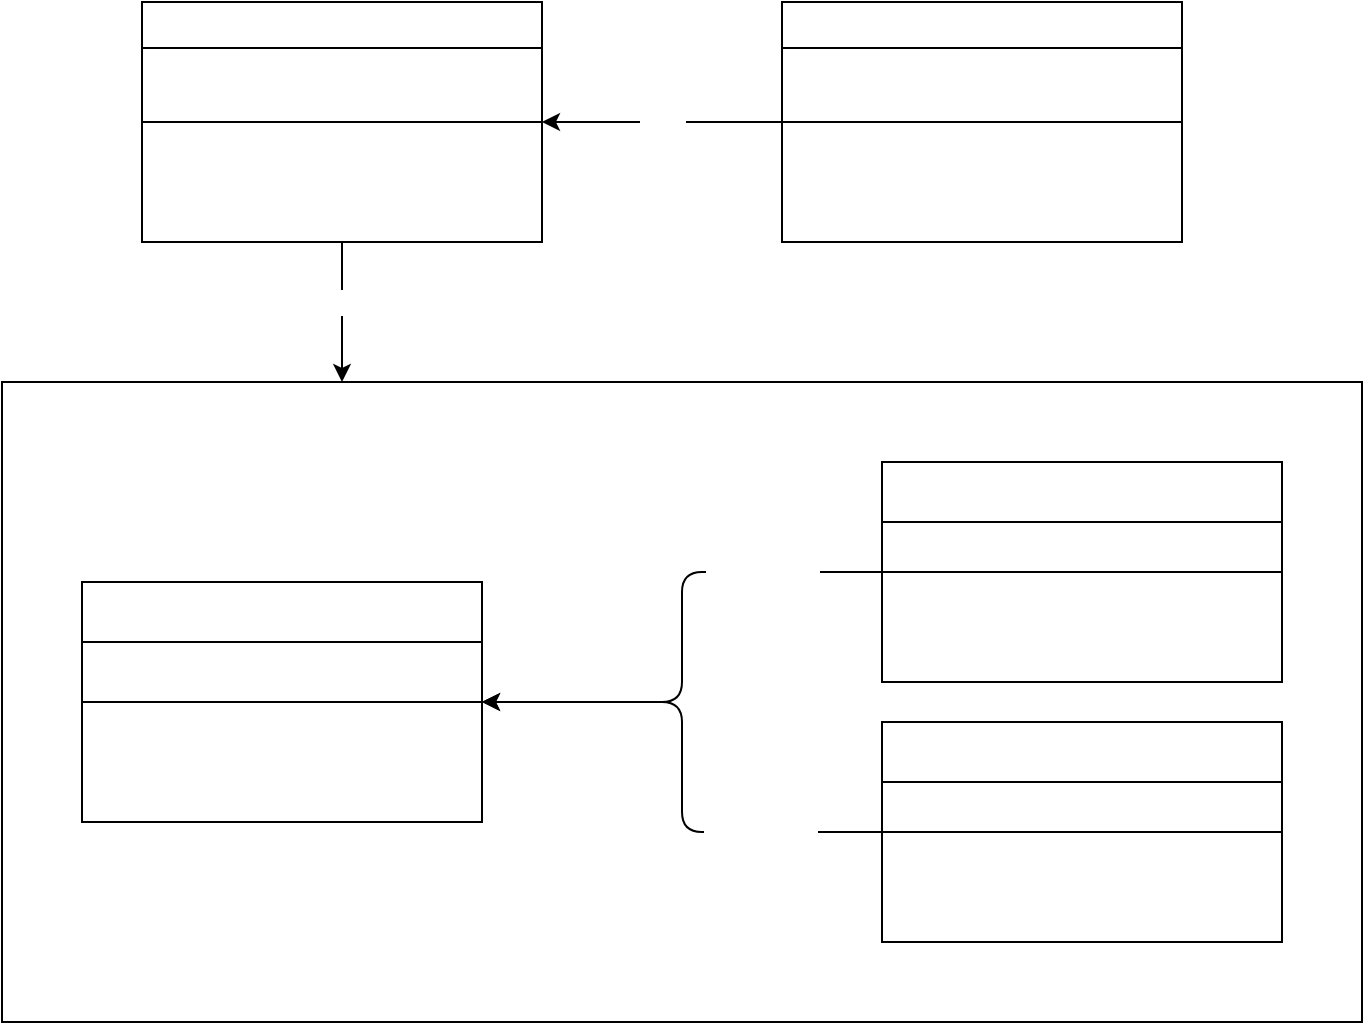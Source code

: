<mxfile>
    <diagram id="d39FdUi9SgSwldMhHh4e" name="Page-1">
        <mxGraphModel dx="1179" dy="662" grid="0" gridSize="10" guides="1" tooltips="1" connect="1" arrows="1" fold="1" page="1" pageScale="1" pageWidth="850" pageHeight="1100" background="none" math="0" shadow="0">
            <root>
                <mxCell id="0"/>
                <mxCell id="1" parent="0"/>
                <mxCell id="5" value="" style="group;fontColor=#FFFFFF;" vertex="1" connectable="0" parent="1">
                    <mxGeometry x="450" y="50" width="200" height="120" as="geometry"/>
                </mxCell>
                <mxCell id="2" value="Main" style="swimlane;whiteSpace=wrap;html=1;fontColor=#FFFFFF;" vertex="1" parent="5">
                    <mxGeometry width="200" height="120" as="geometry"/>
                </mxCell>
                <mxCell id="3" value="main()" style="text;html=1;align=center;verticalAlign=middle;resizable=0;points=[];autosize=1;strokeColor=none;fillColor=none;fontColor=#FFFFFF;" vertex="1" parent="2">
                    <mxGeometry x="10" y="70" width="60" height="30" as="geometry"/>
                </mxCell>
                <mxCell id="4" value="" style="endArrow=none;html=1;entryX=1;entryY=0.5;entryDx=0;entryDy=0;exitX=0;exitY=0.5;exitDx=0;exitDy=0;fontColor=#FFFFFF;" edge="1" parent="5" source="2" target="2">
                    <mxGeometry width="50" height="50" relative="1" as="geometry">
                        <mxPoint x="-120" y="230" as="sourcePoint"/>
                        <mxPoint x="-70" y="180" as="targetPoint"/>
                    </mxGeometry>
                </mxCell>
                <mxCell id="6" value="" style="group;fontColor=#FFFFFF;" vertex="1" connectable="0" parent="1">
                    <mxGeometry x="130" y="50" width="200" height="120" as="geometry"/>
                </mxCell>
                <mxCell id="7" value="DataExtractionMethodFactory" style="swimlane;whiteSpace=wrap;html=1;fontColor=#FFFFFF;" vertex="1" parent="6">
                    <mxGeometry width="200" height="120" as="geometry"/>
                </mxCell>
                <mxCell id="8" value="getDataExtractionMethod()" style="text;html=1;align=center;verticalAlign=middle;resizable=0;points=[];autosize=1;strokeColor=none;fillColor=none;fontColor=#FFFFFF;" vertex="1" parent="7">
                    <mxGeometry y="70" width="170" height="30" as="geometry"/>
                </mxCell>
                <mxCell id="9" value="" style="endArrow=none;html=1;entryX=1;entryY=0.5;entryDx=0;entryDy=0;exitX=0;exitY=0.5;exitDx=0;exitDy=0;fontColor=#FFFFFF;" edge="1" parent="6" source="7" target="7">
                    <mxGeometry width="50" height="50" relative="1" as="geometry">
                        <mxPoint x="-120" y="230" as="sourcePoint"/>
                        <mxPoint x="-70" y="180" as="targetPoint"/>
                    </mxGeometry>
                </mxCell>
                <mxCell id="11" style="edgeStyle=none;html=1;exitX=0;exitY=0.5;exitDx=0;exitDy=0;entryX=1;entryY=0.5;entryDx=0;entryDy=0;fontColor=#FFFFFF;" edge="1" parent="1" source="2" target="7">
                    <mxGeometry relative="1" as="geometry"/>
                </mxCell>
                <mxCell id="12" value="asks" style="edgeLabel;html=1;align=center;verticalAlign=middle;resizable=0;points=[];fontColor=#FFFFFF;" vertex="1" connectable="0" parent="11">
                    <mxGeometry x="0.32" relative="1" as="geometry">
                        <mxPoint x="19" as="offset"/>
                    </mxGeometry>
                </mxCell>
                <mxCell id="29" style="edgeStyle=none;html=1;exitX=0.5;exitY=1;exitDx=0;exitDy=0;entryX=0.25;entryY=0;entryDx=0;entryDy=0;fontColor=#FFFFFF;" edge="1" parent="1" source="7" target="10">
                    <mxGeometry relative="1" as="geometry"/>
                </mxCell>
                <mxCell id="30" value="creates&lt;br&gt;" style="edgeLabel;html=1;align=center;verticalAlign=middle;resizable=0;points=[];fontColor=#FFFFFF;" vertex="1" connectable="0" parent="29">
                    <mxGeometry x="0.48" y="-1" relative="1" as="geometry">
                        <mxPoint x="1" y="-22" as="offset"/>
                    </mxGeometry>
                </mxCell>
                <mxCell id="31" value="" style="group;fontColor=#FFFFFF;" vertex="1" connectable="0" parent="1">
                    <mxGeometry x="60" y="240" width="680" height="320" as="geometry"/>
                </mxCell>
                <mxCell id="10" value="" style="rounded=0;whiteSpace=wrap;html=1;fillColor=none;fontColor=#FFFFFF;" vertex="1" parent="31">
                    <mxGeometry width="680" height="320" as="geometry"/>
                </mxCell>
                <mxCell id="13" value="" style="group;fontColor=#FFFFFF;glass=0;" vertex="1" connectable="0" parent="31">
                    <mxGeometry x="40" y="100" width="200" height="120" as="geometry"/>
                </mxCell>
                <mxCell id="14" value="&amp;lt;&amp;lt; Interface &amp;gt;&amp;gt;&lt;br&gt;DataExtractionMethod" style="swimlane;whiteSpace=wrap;html=1;startSize=30;fontColor=#FFFFFF;swimlaneLine=1;glass=0;shadow=0;" vertex="1" parent="13">
                    <mxGeometry width="200" height="120" as="geometry">
                        <mxRectangle width="170" height="40" as="alternateBounds"/>
                    </mxGeometry>
                </mxCell>
                <mxCell id="15" value="extractData( String pathToFile)" style="text;html=1;align=center;verticalAlign=middle;resizable=0;points=[];autosize=1;strokeColor=none;fillColor=none;fontColor=#FFFFFF;" vertex="1" parent="14">
                    <mxGeometry y="70" width="190" height="30" as="geometry"/>
                </mxCell>
                <mxCell id="16" value="" style="endArrow=none;html=1;entryX=1;entryY=0.5;entryDx=0;entryDy=0;exitX=0;exitY=0.5;exitDx=0;exitDy=0;fontColor=#FFFFFF;" edge="1" parent="13" source="14" target="14">
                    <mxGeometry width="50" height="50" relative="1" as="geometry">
                        <mxPoint x="-120" y="230" as="sourcePoint"/>
                        <mxPoint x="-70" y="180" as="targetPoint"/>
                    </mxGeometry>
                </mxCell>
                <mxCell id="17" value="" style="group;fontColor=#FFFFFF;" vertex="1" connectable="0" parent="31">
                    <mxGeometry x="440" y="40" width="200" height="120" as="geometry"/>
                </mxCell>
                <mxCell id="18" value="IrisExtractionMethod" style="swimlane;whiteSpace=wrap;html=1;startSize=30;fontColor=#FFFFFF;" vertex="1" parent="17">
                    <mxGeometry width="200" height="110" as="geometry"/>
                </mxCell>
                <mxCell id="19" value="extractData( String pathToFile)" style="text;html=1;align=center;verticalAlign=middle;resizable=0;points=[];autosize=1;strokeColor=none;fillColor=none;fontColor=#FFFFFF;" vertex="1" parent="18">
                    <mxGeometry y="70" width="190" height="30" as="geometry"/>
                </mxCell>
                <mxCell id="20" value="" style="endArrow=none;html=1;entryX=1;entryY=0.5;entryDx=0;entryDy=0;exitX=0;exitY=0.5;exitDx=0;exitDy=0;fontColor=#FFFFFF;" edge="1" parent="17" source="18" target="18">
                    <mxGeometry width="50" height="50" relative="1" as="geometry">
                        <mxPoint x="-120" y="230" as="sourcePoint"/>
                        <mxPoint x="-70" y="180" as="targetPoint"/>
                    </mxGeometry>
                </mxCell>
                <mxCell id="21" value="" style="group;fontColor=#FFFFFF;" vertex="1" connectable="0" parent="31">
                    <mxGeometry x="440" y="170" width="200" height="110" as="geometry"/>
                </mxCell>
                <mxCell id="22" value="Point2DExtractionMethod" style="swimlane;whiteSpace=wrap;html=1;startSize=30;fontColor=#FFFFFF;" vertex="1" parent="21">
                    <mxGeometry width="200" height="110.0" as="geometry"/>
                </mxCell>
                <mxCell id="23" value="extractData( String pathToFile)" style="text;html=1;align=center;verticalAlign=middle;resizable=0;points=[];autosize=1;strokeColor=none;fillColor=none;fontColor=#FFFFFF;" vertex="1" parent="22">
                    <mxGeometry y="64.167" width="190" height="30" as="geometry"/>
                </mxCell>
                <mxCell id="24" value="" style="endArrow=none;html=1;entryX=1;entryY=0.5;entryDx=0;entryDy=0;exitX=0;exitY=0.5;exitDx=0;exitDy=0;fontColor=#FFFFFF;" edge="1" parent="21" source="22" target="22">
                    <mxGeometry width="50" height="50" relative="1" as="geometry">
                        <mxPoint x="-120" y="210.833" as="sourcePoint"/>
                        <mxPoint x="-70" y="165" as="targetPoint"/>
                        <Array as="points">
                            <mxPoint x="100" y="55"/>
                        </Array>
                    </mxGeometry>
                </mxCell>
                <mxCell id="25" style="edgeStyle=none;html=1;exitX=0;exitY=0.5;exitDx=0;exitDy=0;entryX=1;entryY=0.5;entryDx=0;entryDy=0;fontColor=#FFFFFF;" edge="1" parent="31" source="18" target="14">
                    <mxGeometry relative="1" as="geometry">
                        <Array as="points">
                            <mxPoint x="340" y="95"/>
                            <mxPoint x="340" y="160"/>
                        </Array>
                    </mxGeometry>
                </mxCell>
                <mxCell id="27" value="implements" style="edgeLabel;html=1;align=center;verticalAlign=middle;resizable=0;points=[];fontColor=#FFFFFF;" vertex="1" connectable="0" parent="25">
                    <mxGeometry x="-0.478" y="2" relative="1" as="geometry">
                        <mxPoint x="9" y="-2" as="offset"/>
                    </mxGeometry>
                </mxCell>
                <mxCell id="26" style="edgeStyle=none;html=1;exitX=0;exitY=0.5;exitDx=0;exitDy=0;entryX=1;entryY=0.5;entryDx=0;entryDy=0;fontColor=#FFFFFF;" edge="1" parent="31" source="22" target="14">
                    <mxGeometry relative="1" as="geometry">
                        <Array as="points">
                            <mxPoint x="340" y="225"/>
                            <mxPoint x="340" y="160"/>
                        </Array>
                    </mxGeometry>
                </mxCell>
                <mxCell id="28" value="implements" style="edgeLabel;html=1;align=center;verticalAlign=middle;resizable=0;points=[];fontColor=#FFFFFF;" vertex="1" connectable="0" parent="26">
                    <mxGeometry x="-0.538" relative="1" as="geometry">
                        <mxPoint as="offset"/>
                    </mxGeometry>
                </mxCell>
            </root>
        </mxGraphModel>
    </diagram>
</mxfile>